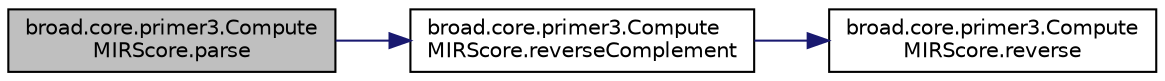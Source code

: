 digraph "broad.core.primer3.ComputeMIRScore.parse"
{
  edge [fontname="Helvetica",fontsize="10",labelfontname="Helvetica",labelfontsize="10"];
  node [fontname="Helvetica",fontsize="10",shape=record];
  rankdir="LR";
  Node1 [label="broad.core.primer3.Compute\lMIRScore.parse",height=0.2,width=0.4,color="black", fillcolor="grey75", style="filled" fontcolor="black"];
  Node1 -> Node2 [color="midnightblue",fontsize="10",style="solid",fontname="Helvetica"];
  Node2 [label="broad.core.primer3.Compute\lMIRScore.reverseComplement",height=0.2,width=0.4,color="black", fillcolor="white", style="filled",URL="$classbroad_1_1core_1_1primer3_1_1_compute_m_i_r_score.html#a4c372f97a1dde4c69af88a14a4da43c7"];
  Node2 -> Node3 [color="midnightblue",fontsize="10",style="solid",fontname="Helvetica"];
  Node3 [label="broad.core.primer3.Compute\lMIRScore.reverse",height=0.2,width=0.4,color="black", fillcolor="white", style="filled",URL="$classbroad_1_1core_1_1primer3_1_1_compute_m_i_r_score.html#aab8bf3ea130ca930aa07e0a7cb1fbbf9"];
}
